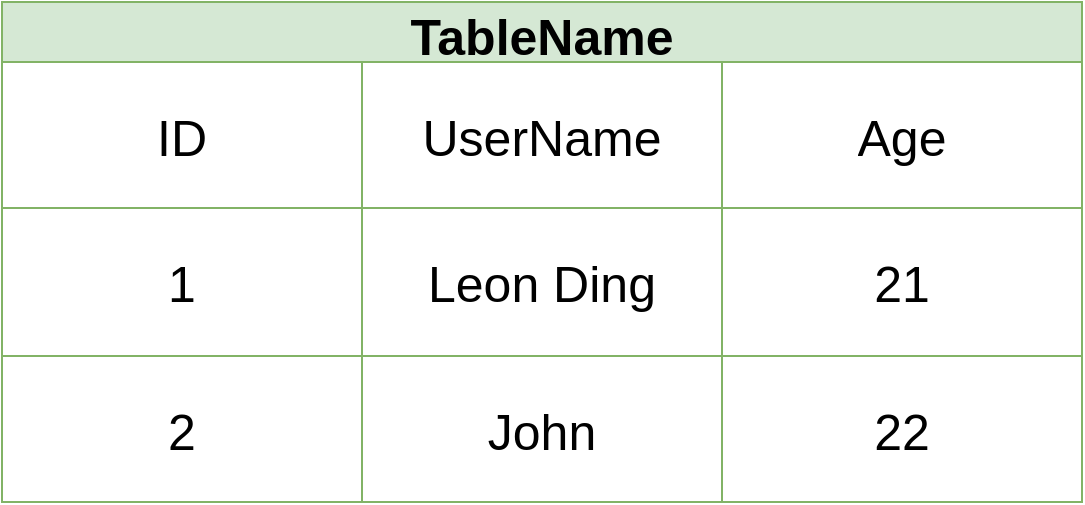 <mxfile version="15.2.9" type="github">
  <diagram id="ibmIAs5vzxbRUl51puMs" name="第 1 页">
    <mxGraphModel dx="1186" dy="694" grid="1" gridSize="10" guides="1" tooltips="1" connect="1" arrows="1" fold="1" page="1" pageScale="1" pageWidth="827" pageHeight="1169" math="0" shadow="0">
      <root>
        <mxCell id="0" />
        <mxCell id="1" parent="0" />
        <mxCell id="jqp1k1TRhJ0zXttBkaYL-87" value="TableName" style="shape=table;startSize=30;container=1;collapsible=0;childLayout=tableLayout;fontStyle=1;align=center;pointerEvents=1;strokeWidth=1;fontSize=25;fillColor=#d5e8d4;strokeColor=#82b366;" parent="1" vertex="1">
          <mxGeometry x="150" y="180" width="540" height="250" as="geometry" />
        </mxCell>
        <mxCell id="jqp1k1TRhJ0zXttBkaYL-88" value="" style="shape=partialRectangle;html=1;whiteSpace=wrap;collapsible=0;dropTarget=0;pointerEvents=0;fillColor=none;top=0;left=0;bottom=0;right=0;points=[[0,0.5],[1,0.5]];portConstraint=eastwest;strokeWidth=1;fontSize=25;" parent="jqp1k1TRhJ0zXttBkaYL-87" vertex="1">
          <mxGeometry y="30" width="540" height="73" as="geometry" />
        </mxCell>
        <mxCell id="jqp1k1TRhJ0zXttBkaYL-89" value="&lt;font style=&quot;font-size: 25px;&quot;&gt;ID&lt;/font&gt;" style="shape=partialRectangle;html=1;whiteSpace=wrap;connectable=0;fillColor=none;top=0;left=0;bottom=0;right=0;overflow=hidden;pointerEvents=1;strokeWidth=1;fontSize=25;" parent="jqp1k1TRhJ0zXttBkaYL-88" vertex="1">
          <mxGeometry width="180" height="73" as="geometry">
            <mxRectangle width="180" height="73" as="alternateBounds" />
          </mxGeometry>
        </mxCell>
        <mxCell id="jqp1k1TRhJ0zXttBkaYL-90" value="UserName" style="shape=partialRectangle;html=1;whiteSpace=wrap;connectable=0;fillColor=none;top=0;left=0;bottom=0;right=0;overflow=hidden;pointerEvents=1;strokeWidth=1;fontSize=25;" parent="jqp1k1TRhJ0zXttBkaYL-88" vertex="1">
          <mxGeometry x="180" width="180" height="73" as="geometry">
            <mxRectangle width="180" height="73" as="alternateBounds" />
          </mxGeometry>
        </mxCell>
        <mxCell id="jqp1k1TRhJ0zXttBkaYL-91" value="Age" style="shape=partialRectangle;html=1;whiteSpace=wrap;connectable=0;fillColor=none;top=0;left=0;bottom=0;right=0;overflow=hidden;pointerEvents=1;strokeWidth=1;fontSize=25;" parent="jqp1k1TRhJ0zXttBkaYL-88" vertex="1">
          <mxGeometry x="360" width="180" height="73" as="geometry">
            <mxRectangle width="180" height="73" as="alternateBounds" />
          </mxGeometry>
        </mxCell>
        <mxCell id="jqp1k1TRhJ0zXttBkaYL-92" value="" style="shape=partialRectangle;html=1;whiteSpace=wrap;collapsible=0;dropTarget=0;pointerEvents=0;fillColor=none;top=0;left=0;bottom=0;right=0;points=[[0,0.5],[1,0.5]];portConstraint=eastwest;strokeWidth=1;fontSize=25;" parent="jqp1k1TRhJ0zXttBkaYL-87" vertex="1">
          <mxGeometry y="103" width="540" height="74" as="geometry" />
        </mxCell>
        <mxCell id="jqp1k1TRhJ0zXttBkaYL-93" value="&lt;font style=&quot;font-size: 25px;&quot;&gt;1&lt;/font&gt;" style="shape=partialRectangle;html=1;whiteSpace=wrap;connectable=0;fillColor=none;top=0;left=0;bottom=0;right=0;overflow=hidden;pointerEvents=1;strokeWidth=1;fontSize=25;" parent="jqp1k1TRhJ0zXttBkaYL-92" vertex="1">
          <mxGeometry width="180" height="74" as="geometry">
            <mxRectangle width="180" height="74" as="alternateBounds" />
          </mxGeometry>
        </mxCell>
        <mxCell id="jqp1k1TRhJ0zXttBkaYL-94" value="Leon Ding" style="shape=partialRectangle;html=1;whiteSpace=wrap;connectable=0;fillColor=none;top=0;left=0;bottom=0;right=0;overflow=hidden;pointerEvents=1;strokeWidth=1;fontSize=25;" parent="jqp1k1TRhJ0zXttBkaYL-92" vertex="1">
          <mxGeometry x="180" width="180" height="74" as="geometry">
            <mxRectangle width="180" height="74" as="alternateBounds" />
          </mxGeometry>
        </mxCell>
        <mxCell id="jqp1k1TRhJ0zXttBkaYL-95" value="21" style="shape=partialRectangle;html=1;whiteSpace=wrap;connectable=0;fillColor=none;top=0;left=0;bottom=0;right=0;overflow=hidden;pointerEvents=1;strokeWidth=1;fontSize=25;" parent="jqp1k1TRhJ0zXttBkaYL-92" vertex="1">
          <mxGeometry x="360" width="180" height="74" as="geometry">
            <mxRectangle width="180" height="74" as="alternateBounds" />
          </mxGeometry>
        </mxCell>
        <mxCell id="jqp1k1TRhJ0zXttBkaYL-96" value="" style="shape=partialRectangle;html=1;whiteSpace=wrap;collapsible=0;dropTarget=0;pointerEvents=0;fillColor=none;top=0;left=0;bottom=0;right=0;points=[[0,0.5],[1,0.5]];portConstraint=eastwest;strokeWidth=1;fontSize=25;" parent="jqp1k1TRhJ0zXttBkaYL-87" vertex="1">
          <mxGeometry y="177" width="540" height="73" as="geometry" />
        </mxCell>
        <mxCell id="jqp1k1TRhJ0zXttBkaYL-97" value="&lt;font style=&quot;font-size: 25px;&quot;&gt;2&lt;/font&gt;" style="shape=partialRectangle;html=1;whiteSpace=wrap;connectable=0;fillColor=none;top=0;left=0;bottom=0;right=0;overflow=hidden;pointerEvents=1;strokeWidth=1;fontSize=25;" parent="jqp1k1TRhJ0zXttBkaYL-96" vertex="1">
          <mxGeometry width="180" height="73" as="geometry">
            <mxRectangle width="180" height="73" as="alternateBounds" />
          </mxGeometry>
        </mxCell>
        <mxCell id="jqp1k1TRhJ0zXttBkaYL-98" value="John" style="shape=partialRectangle;html=1;whiteSpace=wrap;connectable=0;fillColor=none;top=0;left=0;bottom=0;right=0;overflow=hidden;pointerEvents=1;strokeWidth=1;fontSize=25;" parent="jqp1k1TRhJ0zXttBkaYL-96" vertex="1">
          <mxGeometry x="180" width="180" height="73" as="geometry">
            <mxRectangle width="180" height="73" as="alternateBounds" />
          </mxGeometry>
        </mxCell>
        <mxCell id="jqp1k1TRhJ0zXttBkaYL-99" value="22" style="shape=partialRectangle;html=1;whiteSpace=wrap;connectable=0;fillColor=none;top=0;left=0;bottom=0;right=0;overflow=hidden;pointerEvents=1;strokeWidth=1;fontSize=25;" parent="jqp1k1TRhJ0zXttBkaYL-96" vertex="1">
          <mxGeometry x="360" width="180" height="73" as="geometry">
            <mxRectangle width="180" height="73" as="alternateBounds" />
          </mxGeometry>
        </mxCell>
      </root>
    </mxGraphModel>
  </diagram>
</mxfile>
